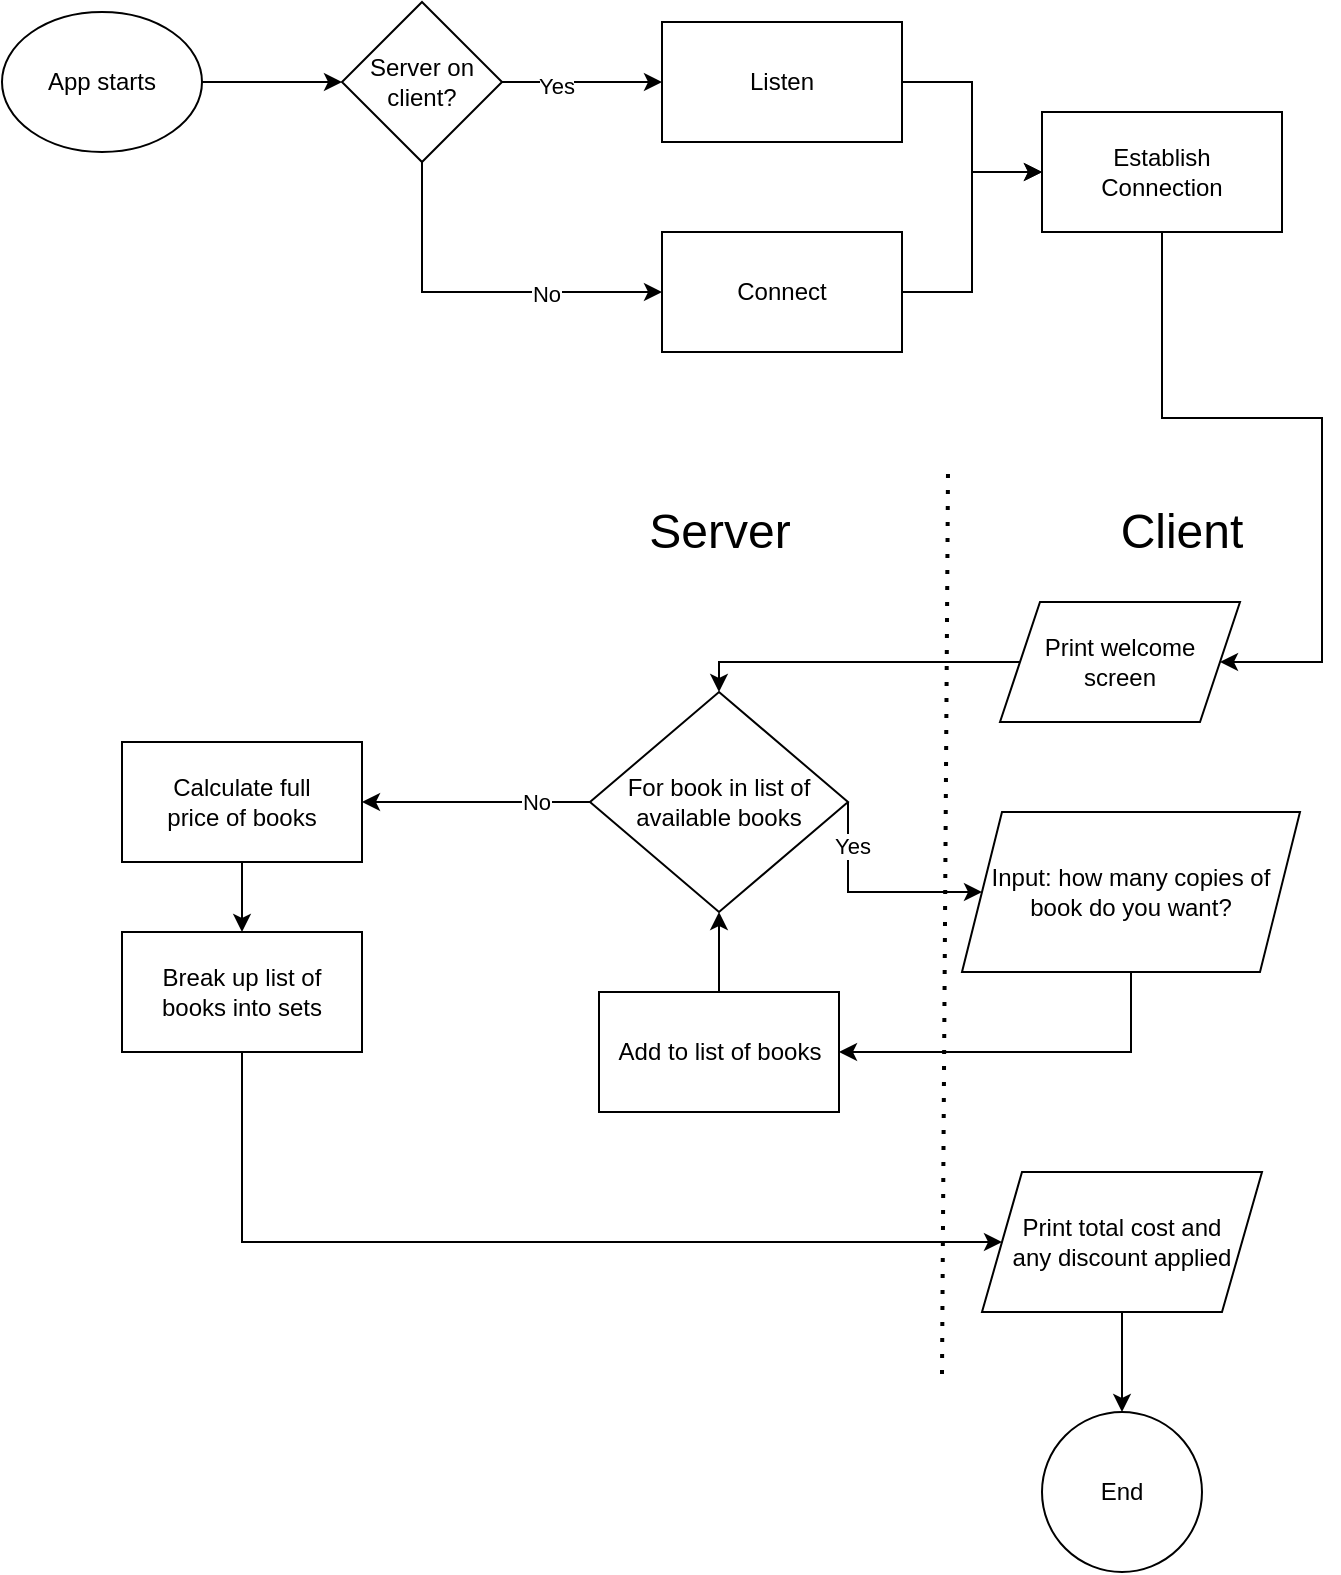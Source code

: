 <mxfile version="15.1.3" type="device"><diagram id="rJ5VbHEpunbLKoFZRb7g" name="Page-1"><mxGraphModel dx="1346" dy="852" grid="1" gridSize="10" guides="1" tooltips="1" connect="1" arrows="1" fold="1" page="1" pageScale="1" pageWidth="827" pageHeight="1169" math="0" shadow="0"><root><mxCell id="0"/><mxCell id="1" parent="0"/><mxCell id="7hGRWE5jOsaY_4bcf-o1-39" style="edgeStyle=orthogonalEdgeStyle;rounded=0;orthogonalLoop=1;jettySize=auto;html=1;exitX=0;exitY=0.5;exitDx=0;exitDy=0;entryX=0.5;entryY=0;entryDx=0;entryDy=0;" parent="1" source="7hGRWE5jOsaY_4bcf-o1-3" target="7hGRWE5jOsaY_4bcf-o1-17" edge="1"><mxGeometry relative="1" as="geometry"><Array as="points"><mxPoint x="409" y="375"/></Array></mxGeometry></mxCell><mxCell id="7hGRWE5jOsaY_4bcf-o1-3" value="Print welcome&lt;br&gt;screen" style="shape=parallelogram;perimeter=parallelogramPerimeter;whiteSpace=wrap;html=1;fixedSize=1;" parent="1" vertex="1"><mxGeometry x="549" y="345" width="120" height="60" as="geometry"/></mxCell><mxCell id="7hGRWE5jOsaY_4bcf-o1-4" style="edgeStyle=orthogonalEdgeStyle;rounded=0;orthogonalLoop=1;jettySize=auto;html=1;exitX=1;exitY=0.5;exitDx=0;exitDy=0;entryX=0;entryY=0.5;entryDx=0;entryDy=0;" parent="1" source="7hGRWE5jOsaY_4bcf-o1-5" target="7hGRWE5jOsaY_4bcf-o1-10" edge="1"><mxGeometry relative="1" as="geometry"/></mxCell><mxCell id="7hGRWE5jOsaY_4bcf-o1-5" value="App starts" style="ellipse;whiteSpace=wrap;html=1;" parent="1" vertex="1"><mxGeometry x="50" y="50" width="100" height="70" as="geometry"/></mxCell><mxCell id="7hGRWE5jOsaY_4bcf-o1-6" style="edgeStyle=orthogonalEdgeStyle;rounded=0;orthogonalLoop=1;jettySize=auto;html=1;exitX=1;exitY=0.5;exitDx=0;exitDy=0;entryX=0;entryY=0.5;entryDx=0;entryDy=0;" parent="1" source="7hGRWE5jOsaY_4bcf-o1-10" target="7hGRWE5jOsaY_4bcf-o1-12" edge="1"><mxGeometry relative="1" as="geometry"/></mxCell><mxCell id="7hGRWE5jOsaY_4bcf-o1-7" value="Yes" style="edgeLabel;html=1;align=center;verticalAlign=middle;resizable=0;points=[];" parent="7hGRWE5jOsaY_4bcf-o1-6" vertex="1" connectable="0"><mxGeometry x="-0.325" y="-2" relative="1" as="geometry"><mxPoint as="offset"/></mxGeometry></mxCell><mxCell id="7hGRWE5jOsaY_4bcf-o1-8" style="edgeStyle=orthogonalEdgeStyle;rounded=0;orthogonalLoop=1;jettySize=auto;html=1;exitX=0.5;exitY=1;exitDx=0;exitDy=0;entryX=0;entryY=0.5;entryDx=0;entryDy=0;" parent="1" source="7hGRWE5jOsaY_4bcf-o1-10" target="7hGRWE5jOsaY_4bcf-o1-14" edge="1"><mxGeometry relative="1" as="geometry"/></mxCell><mxCell id="7hGRWE5jOsaY_4bcf-o1-9" value="No" style="edgeLabel;html=1;align=center;verticalAlign=middle;resizable=0;points=[];" parent="7hGRWE5jOsaY_4bcf-o1-8" vertex="1" connectable="0"><mxGeometry x="0.373" y="-1" relative="1" as="geometry"><mxPoint as="offset"/></mxGeometry></mxCell><mxCell id="7hGRWE5jOsaY_4bcf-o1-10" value="Server on client?" style="rhombus;whiteSpace=wrap;html=1;" parent="1" vertex="1"><mxGeometry x="220" y="45" width="80" height="80" as="geometry"/></mxCell><mxCell id="7hGRWE5jOsaY_4bcf-o1-11" style="edgeStyle=orthogonalEdgeStyle;rounded=0;orthogonalLoop=1;jettySize=auto;html=1;exitX=1;exitY=0.5;exitDx=0;exitDy=0;entryX=0;entryY=0.5;entryDx=0;entryDy=0;" parent="1" source="7hGRWE5jOsaY_4bcf-o1-12" target="7hGRWE5jOsaY_4bcf-o1-16" edge="1"><mxGeometry relative="1" as="geometry"/></mxCell><mxCell id="7hGRWE5jOsaY_4bcf-o1-12" value="Listen" style="rounded=0;whiteSpace=wrap;html=1;" parent="1" vertex="1"><mxGeometry x="380" y="55" width="120" height="60" as="geometry"/></mxCell><mxCell id="7hGRWE5jOsaY_4bcf-o1-13" style="edgeStyle=orthogonalEdgeStyle;rounded=0;orthogonalLoop=1;jettySize=auto;html=1;exitX=1;exitY=0.5;exitDx=0;exitDy=0;entryX=0;entryY=0.5;entryDx=0;entryDy=0;" parent="1" source="7hGRWE5jOsaY_4bcf-o1-14" target="7hGRWE5jOsaY_4bcf-o1-16" edge="1"><mxGeometry relative="1" as="geometry"/></mxCell><mxCell id="7hGRWE5jOsaY_4bcf-o1-14" value="Connect" style="rounded=0;whiteSpace=wrap;html=1;" parent="1" vertex="1"><mxGeometry x="380" y="160" width="120" height="60" as="geometry"/></mxCell><mxCell id="7hGRWE5jOsaY_4bcf-o1-31" style="edgeStyle=orthogonalEdgeStyle;rounded=0;orthogonalLoop=1;jettySize=auto;html=1;exitX=0.5;exitY=1;exitDx=0;exitDy=0;entryX=1;entryY=0.5;entryDx=0;entryDy=0;" parent="1" source="7hGRWE5jOsaY_4bcf-o1-16" target="7hGRWE5jOsaY_4bcf-o1-3" edge="1"><mxGeometry relative="1" as="geometry"><mxPoint x="760" y="300" as="targetPoint"/><Array as="points"><mxPoint x="630" y="253"/><mxPoint x="710" y="253"/><mxPoint x="710" y="375"/></Array></mxGeometry></mxCell><mxCell id="7hGRWE5jOsaY_4bcf-o1-16" value="Establish&lt;br&gt;Connection" style="rounded=0;whiteSpace=wrap;html=1;" parent="1" vertex="1"><mxGeometry x="570" y="100" width="120" height="60" as="geometry"/></mxCell><mxCell id="7hGRWE5jOsaY_4bcf-o1-35" style="edgeStyle=orthogonalEdgeStyle;rounded=0;orthogonalLoop=1;jettySize=auto;html=1;exitX=1;exitY=0.5;exitDx=0;exitDy=0;entryX=0;entryY=0.5;entryDx=0;entryDy=0;" parent="1" source="7hGRWE5jOsaY_4bcf-o1-17" target="7hGRWE5jOsaY_4bcf-o1-18" edge="1"><mxGeometry relative="1" as="geometry"><Array as="points"><mxPoint x="473" y="490"/></Array></mxGeometry></mxCell><mxCell id="7hGRWE5jOsaY_4bcf-o1-36" value="Yes" style="edgeLabel;html=1;align=center;verticalAlign=middle;resizable=0;points=[];" parent="7hGRWE5jOsaY_4bcf-o1-35" vertex="1" connectable="0"><mxGeometry x="-0.615" y="2" relative="1" as="geometry"><mxPoint as="offset"/></mxGeometry></mxCell><mxCell id="7hGRWE5jOsaY_4bcf-o1-48" style="edgeStyle=orthogonalEdgeStyle;rounded=0;orthogonalLoop=1;jettySize=auto;html=1;exitX=0;exitY=0.5;exitDx=0;exitDy=0;entryX=1;entryY=0.5;entryDx=0;entryDy=0;" parent="1" source="7hGRWE5jOsaY_4bcf-o1-17" target="7hGRWE5jOsaY_4bcf-o1-47" edge="1"><mxGeometry relative="1" as="geometry"/></mxCell><mxCell id="7hGRWE5jOsaY_4bcf-o1-49" value="No" style="edgeLabel;html=1;align=center;verticalAlign=middle;resizable=0;points=[];" parent="7hGRWE5jOsaY_4bcf-o1-48" vertex="1" connectable="0"><mxGeometry x="-0.526" relative="1" as="geometry"><mxPoint as="offset"/></mxGeometry></mxCell><mxCell id="7hGRWE5jOsaY_4bcf-o1-17" value="For book in list of available books" style="rhombus;whiteSpace=wrap;html=1;" parent="1" vertex="1"><mxGeometry x="344" y="390" width="129" height="110" as="geometry"/></mxCell><mxCell id="7hGRWE5jOsaY_4bcf-o1-33" style="edgeStyle=orthogonalEdgeStyle;rounded=0;orthogonalLoop=1;jettySize=auto;html=1;exitX=0.5;exitY=1;exitDx=0;exitDy=0;entryX=1;entryY=0.5;entryDx=0;entryDy=0;" parent="1" source="7hGRWE5jOsaY_4bcf-o1-18" target="7hGRWE5jOsaY_4bcf-o1-32" edge="1"><mxGeometry relative="1" as="geometry"/></mxCell><mxCell id="7hGRWE5jOsaY_4bcf-o1-18" value="Input: how many copies of book do you want?" style="shape=parallelogram;perimeter=parallelogramPerimeter;whiteSpace=wrap;html=1;fixedSize=1;" parent="1" vertex="1"><mxGeometry x="530" y="450" width="169" height="80" as="geometry"/></mxCell><mxCell id="7hGRWE5jOsaY_4bcf-o1-21" value="&lt;font style=&quot;font-size: 24px&quot;&gt;Client&lt;/font&gt;" style="text;html=1;strokeColor=none;fillColor=none;align=center;verticalAlign=middle;whiteSpace=wrap;rounded=0;" parent="1" vertex="1"><mxGeometry x="570" y="280" width="140" height="60" as="geometry"/></mxCell><mxCell id="7hGRWE5jOsaY_4bcf-o1-23" value="&lt;font style=&quot;font-size: 24px&quot;&gt;Server&lt;/font&gt;" style="text;html=1;strokeColor=none;fillColor=none;align=center;verticalAlign=middle;whiteSpace=wrap;rounded=0;" parent="1" vertex="1"><mxGeometry x="338.5" y="280" width="140" height="60" as="geometry"/></mxCell><mxCell id="7hGRWE5jOsaY_4bcf-o1-37" style="edgeStyle=orthogonalEdgeStyle;rounded=0;orthogonalLoop=1;jettySize=auto;html=1;exitX=0.5;exitY=0;exitDx=0;exitDy=0;entryX=0.5;entryY=1;entryDx=0;entryDy=0;" parent="1" source="7hGRWE5jOsaY_4bcf-o1-32" target="7hGRWE5jOsaY_4bcf-o1-17" edge="1"><mxGeometry relative="1" as="geometry"/></mxCell><mxCell id="7hGRWE5jOsaY_4bcf-o1-32" value="Add to list of books" style="rounded=0;whiteSpace=wrap;html=1;" parent="1" vertex="1"><mxGeometry x="348.5" y="540" width="120" height="60" as="geometry"/></mxCell><mxCell id="7hGRWE5jOsaY_4bcf-o1-52" style="edgeStyle=orthogonalEdgeStyle;rounded=0;orthogonalLoop=1;jettySize=auto;html=1;exitX=0.5;exitY=1;exitDx=0;exitDy=0;entryX=0.5;entryY=0;entryDx=0;entryDy=0;" parent="1" source="7hGRWE5jOsaY_4bcf-o1-47" target="7hGRWE5jOsaY_4bcf-o1-50" edge="1"><mxGeometry relative="1" as="geometry"/></mxCell><mxCell id="7hGRWE5jOsaY_4bcf-o1-47" value="&lt;span&gt;Calculate full&lt;/span&gt;&lt;br&gt;&lt;span&gt;price of books&lt;/span&gt;" style="rounded=0;whiteSpace=wrap;html=1;" parent="1" vertex="1"><mxGeometry x="110" y="415" width="120" height="60" as="geometry"/></mxCell><mxCell id="7hGRWE5jOsaY_4bcf-o1-54" style="edgeStyle=orthogonalEdgeStyle;rounded=0;orthogonalLoop=1;jettySize=auto;html=1;exitX=0.5;exitY=1;exitDx=0;exitDy=0;entryX=0;entryY=0.5;entryDx=0;entryDy=0;" parent="1" source="7hGRWE5jOsaY_4bcf-o1-50" target="7hGRWE5jOsaY_4bcf-o1-53" edge="1"><mxGeometry relative="1" as="geometry"><Array as="points"><mxPoint x="170" y="665"/></Array></mxGeometry></mxCell><mxCell id="7hGRWE5jOsaY_4bcf-o1-50" value="&lt;span&gt;Break up list of&lt;/span&gt;&lt;br&gt;&lt;span&gt;books into sets&lt;/span&gt;" style="rounded=0;whiteSpace=wrap;html=1;" parent="1" vertex="1"><mxGeometry x="110" y="510" width="120" height="60" as="geometry"/></mxCell><mxCell id="7hGRWE5jOsaY_4bcf-o1-56" style="edgeStyle=orthogonalEdgeStyle;rounded=0;orthogonalLoop=1;jettySize=auto;html=1;exitX=0.5;exitY=1;exitDx=0;exitDy=0;entryX=0.5;entryY=0;entryDx=0;entryDy=0;" parent="1" source="7hGRWE5jOsaY_4bcf-o1-53" target="7hGRWE5jOsaY_4bcf-o1-55" edge="1"><mxGeometry relative="1" as="geometry"/></mxCell><mxCell id="7hGRWE5jOsaY_4bcf-o1-53" value="Print total cost and&lt;br&gt;any discount applied" style="shape=parallelogram;perimeter=parallelogramPerimeter;whiteSpace=wrap;html=1;fixedSize=1;" parent="1" vertex="1"><mxGeometry x="540" y="630" width="140" height="70" as="geometry"/></mxCell><mxCell id="7hGRWE5jOsaY_4bcf-o1-55" value="End" style="ellipse;whiteSpace=wrap;html=1;" parent="1" vertex="1"><mxGeometry x="570" y="750" width="80" height="80" as="geometry"/></mxCell><mxCell id="7hGRWE5jOsaY_4bcf-o1-57" value="" style="endArrow=none;dashed=1;html=1;dashPattern=1 3;strokeWidth=2;" parent="1" edge="1"><mxGeometry width="50" height="50" relative="1" as="geometry"><mxPoint x="520" y="731" as="sourcePoint"/><mxPoint x="523" y="280" as="targetPoint"/></mxGeometry></mxCell></root></mxGraphModel></diagram></mxfile>